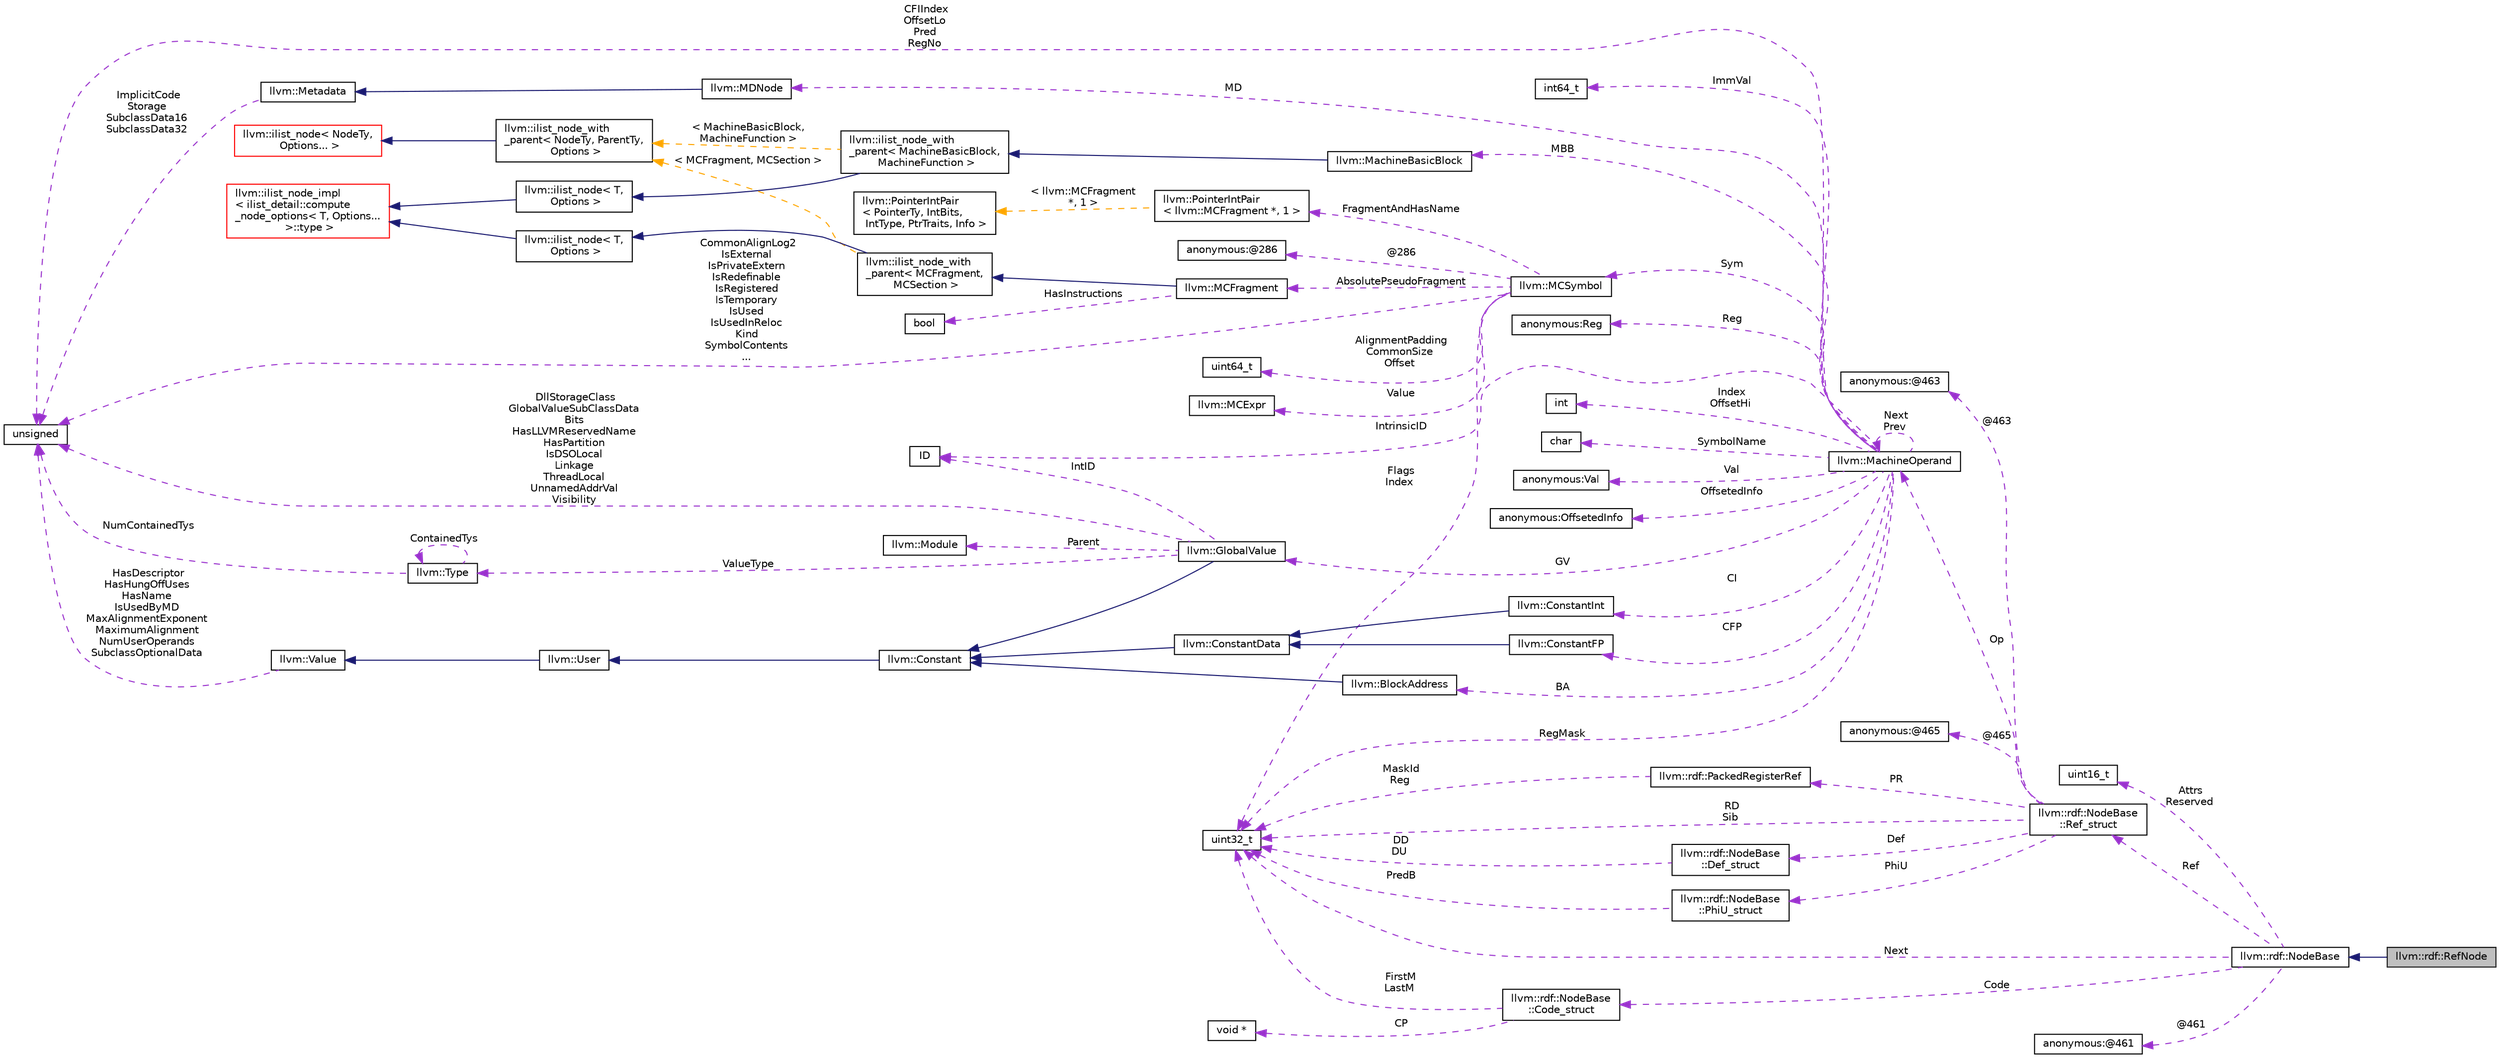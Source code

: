 digraph "llvm::rdf::RefNode"
{
 // LATEX_PDF_SIZE
  bgcolor="transparent";
  edge [fontname="Helvetica",fontsize="10",labelfontname="Helvetica",labelfontsize="10"];
  node [fontname="Helvetica",fontsize="10",shape="box"];
  rankdir="LR";
  Node1 [label="llvm::rdf::RefNode",height=0.2,width=0.4,color="black", fillcolor="grey75", style="filled", fontcolor="black",tooltip=" "];
  Node2 -> Node1 [dir="back",color="midnightblue",fontsize="10",style="solid",fontname="Helvetica"];
  Node2 [label="llvm::rdf::NodeBase",height=0.2,width=0.4,color="black",URL="$structllvm_1_1rdf_1_1NodeBase.html",tooltip=" "];
  Node3 -> Node2 [dir="back",color="darkorchid3",fontsize="10",style="dashed",label=" Attrs\nReserved" ,fontname="Helvetica"];
  Node3 [label="uint16_t",height=0.2,width=0.4,color="black",tooltip=" "];
  Node4 -> Node2 [dir="back",color="darkorchid3",fontsize="10",style="dashed",label=" Next" ,fontname="Helvetica"];
  Node4 [label="uint32_t",height=0.2,width=0.4,color="black",URL="$classuint32__t.html",tooltip=" "];
  Node5 -> Node2 [dir="back",color="darkorchid3",fontsize="10",style="dashed",label=" Ref" ,fontname="Helvetica"];
  Node5 [label="llvm::rdf::NodeBase\l::Ref_struct",height=0.2,width=0.4,color="black",URL="$structllvm_1_1rdf_1_1NodeBase_1_1Ref__struct.html",tooltip=" "];
  Node4 -> Node5 [dir="back",color="darkorchid3",fontsize="10",style="dashed",label=" RD\nSib" ,fontname="Helvetica"];
  Node6 -> Node5 [dir="back",color="darkorchid3",fontsize="10",style="dashed",label=" Def" ,fontname="Helvetica"];
  Node6 [label="llvm::rdf::NodeBase\l::Def_struct",height=0.2,width=0.4,color="black",URL="$structllvm_1_1rdf_1_1NodeBase_1_1Def__struct.html",tooltip=" "];
  Node4 -> Node6 [dir="back",color="darkorchid3",fontsize="10",style="dashed",label=" DD\nDU" ,fontname="Helvetica"];
  Node7 -> Node5 [dir="back",color="darkorchid3",fontsize="10",style="dashed",label=" PhiU" ,fontname="Helvetica"];
  Node7 [label="llvm::rdf::NodeBase\l::PhiU_struct",height=0.2,width=0.4,color="black",URL="$structllvm_1_1rdf_1_1NodeBase_1_1PhiU__struct.html",tooltip=" "];
  Node4 -> Node7 [dir="back",color="darkorchid3",fontsize="10",style="dashed",label=" PredB" ,fontname="Helvetica"];
  Node8 -> Node5 [dir="back",color="darkorchid3",fontsize="10",style="dashed",label=" @463" ,fontname="Helvetica"];
  Node8 [label="anonymous:@463",height=0.2,width=0.4,color="black",tooltip=" "];
  Node9 -> Node5 [dir="back",color="darkorchid3",fontsize="10",style="dashed",label=" Op" ,fontname="Helvetica"];
  Node9 [label="llvm::MachineOperand",height=0.2,width=0.4,color="black",URL="$classllvm_1_1MachineOperand.html",tooltip="MachineOperand class - Representation of each machine instruction operand."];
  Node10 -> Node9 [dir="back",color="darkorchid3",fontsize="10",style="dashed",label=" CFIIndex\nOffsetLo\nPred\nRegNo" ,fontname="Helvetica"];
  Node10 [label="unsigned",height=0.2,width=0.4,color="black",URL="$classunsigned.html",tooltip=" "];
  Node11 -> Node9 [dir="back",color="darkorchid3",fontsize="10",style="dashed",label=" MBB" ,fontname="Helvetica"];
  Node11 [label="llvm::MachineBasicBlock",height=0.2,width=0.4,color="black",URL="$classllvm_1_1MachineBasicBlock.html",tooltip=" "];
  Node12 -> Node11 [dir="back",color="midnightblue",fontsize="10",style="solid",fontname="Helvetica"];
  Node12 [label="llvm::ilist_node_with\l_parent\< MachineBasicBlock,\l MachineFunction \>",height=0.2,width=0.4,color="black",URL="$classllvm_1_1ilist__node__with__parent.html",tooltip=" "];
  Node13 -> Node12 [dir="back",color="midnightblue",fontsize="10",style="solid",fontname="Helvetica"];
  Node13 [label="llvm::ilist_node\< T,\l Options \>",height=0.2,width=0.4,color="black",URL="$classllvm_1_1ilist__node.html",tooltip=" "];
  Node14 -> Node13 [dir="back",color="midnightblue",fontsize="10",style="solid",fontname="Helvetica"];
  Node14 [label="llvm::ilist_node_impl\l\< ilist_detail::compute\l_node_options\< T, Options...\l \>::type \>",height=0.2,width=0.4,color="red",URL="$classllvm_1_1ilist__node__impl.html",tooltip=" "];
  Node17 -> Node12 [dir="back",color="orange",fontsize="10",style="dashed",label=" \< MachineBasicBlock,\l MachineFunction \>" ,fontname="Helvetica"];
  Node17 [label="llvm::ilist_node_with\l_parent\< NodeTy, ParentTy,\l Options \>",height=0.2,width=0.4,color="black",URL="$classllvm_1_1ilist__node__with__parent.html",tooltip="An ilist node that can access its parent list."];
  Node18 -> Node17 [dir="back",color="midnightblue",fontsize="10",style="solid",fontname="Helvetica"];
  Node18 [label="llvm::ilist_node\< NodeTy,\l Options... \>",height=0.2,width=0.4,color="red",URL="$classllvm_1_1ilist__node.html",tooltip=" "];
  Node21 -> Node9 [dir="back",color="darkorchid3",fontsize="10",style="dashed",label=" CFP" ,fontname="Helvetica"];
  Node21 [label="llvm::ConstantFP",height=0.2,width=0.4,color="black",URL="$classllvm_1_1ConstantFP.html",tooltip="ConstantFP - Floating Point Values [float, double]."];
  Node22 -> Node21 [dir="back",color="midnightblue",fontsize="10",style="solid",fontname="Helvetica"];
  Node22 [label="llvm::ConstantData",height=0.2,width=0.4,color="black",URL="$classllvm_1_1ConstantData.html",tooltip="Base class for constants with no operands."];
  Node23 -> Node22 [dir="back",color="midnightblue",fontsize="10",style="solid",fontname="Helvetica"];
  Node23 [label="llvm::Constant",height=0.2,width=0.4,color="black",URL="$classllvm_1_1Constant.html",tooltip="This is an important base class in LLVM."];
  Node24 -> Node23 [dir="back",color="midnightblue",fontsize="10",style="solid",fontname="Helvetica"];
  Node24 [label="llvm::User",height=0.2,width=0.4,color="black",URL="$classllvm_1_1User.html",tooltip=" "];
  Node25 -> Node24 [dir="back",color="midnightblue",fontsize="10",style="solid",fontname="Helvetica"];
  Node25 [label="llvm::Value",height=0.2,width=0.4,color="black",URL="$classllvm_1_1Value.html",tooltip="LLVM Value Representation."];
  Node10 -> Node25 [dir="back",color="darkorchid3",fontsize="10",style="dashed",label=" HasDescriptor\nHasHungOffUses\nHasName\nIsUsedByMD\nMaxAlignmentExponent\nMaximumAlignment\nNumUserOperands\nSubclassOptionalData" ,fontname="Helvetica"];
  Node26 -> Node9 [dir="back",color="darkorchid3",fontsize="10",style="dashed",label=" CI" ,fontname="Helvetica"];
  Node26 [label="llvm::ConstantInt",height=0.2,width=0.4,color="black",URL="$classllvm_1_1ConstantInt.html",tooltip="This is the shared class of boolean and integer constants."];
  Node22 -> Node26 [dir="back",color="midnightblue",fontsize="10",style="solid",fontname="Helvetica"];
  Node27 -> Node9 [dir="back",color="darkorchid3",fontsize="10",style="dashed",label=" ImmVal" ,fontname="Helvetica"];
  Node27 [label="int64_t",height=0.2,width=0.4,color="black",tooltip=" "];
  Node4 -> Node9 [dir="back",color="darkorchid3",fontsize="10",style="dashed",label=" RegMask" ,fontname="Helvetica"];
  Node28 -> Node9 [dir="back",color="darkorchid3",fontsize="10",style="dashed",label=" MD" ,fontname="Helvetica"];
  Node28 [label="llvm::MDNode",height=0.2,width=0.4,color="black",URL="$classllvm_1_1MDNode.html",tooltip="Metadata node."];
  Node29 -> Node28 [dir="back",color="midnightblue",fontsize="10",style="solid",fontname="Helvetica"];
  Node29 [label="llvm::Metadata",height=0.2,width=0.4,color="black",URL="$classllvm_1_1Metadata.html",tooltip="Root of the metadata hierarchy."];
  Node10 -> Node29 [dir="back",color="darkorchid3",fontsize="10",style="dashed",label=" ImplicitCode\nStorage\nSubclassData16\nSubclassData32" ,fontname="Helvetica"];
  Node30 -> Node9 [dir="back",color="darkorchid3",fontsize="10",style="dashed",label=" Sym" ,fontname="Helvetica"];
  Node30 [label="llvm::MCSymbol",height=0.2,width=0.4,color="black",URL="$classllvm_1_1MCSymbol.html",tooltip="MCSymbol - Instances of this class represent a symbol name in the MC file, and MCSymbols are created ..."];
  Node31 -> Node30 [dir="back",color="darkorchid3",fontsize="10",style="dashed",label=" AbsolutePseudoFragment" ,fontname="Helvetica"];
  Node31 [label="llvm::MCFragment",height=0.2,width=0.4,color="black",URL="$classllvm_1_1MCFragment.html",tooltip=" "];
  Node32 -> Node31 [dir="back",color="midnightblue",fontsize="10",style="solid",fontname="Helvetica"];
  Node32 [label="llvm::ilist_node_with\l_parent\< MCFragment,\l MCSection \>",height=0.2,width=0.4,color="black",URL="$classllvm_1_1ilist__node__with__parent.html",tooltip=" "];
  Node33 -> Node32 [dir="back",color="midnightblue",fontsize="10",style="solid",fontname="Helvetica"];
  Node33 [label="llvm::ilist_node\< T,\l Options \>",height=0.2,width=0.4,color="black",URL="$classllvm_1_1ilist__node.html",tooltip=" "];
  Node14 -> Node33 [dir="back",color="midnightblue",fontsize="10",style="solid",fontname="Helvetica"];
  Node17 -> Node32 [dir="back",color="orange",fontsize="10",style="dashed",label=" \< MCFragment, MCSection \>" ,fontname="Helvetica"];
  Node34 -> Node31 [dir="back",color="darkorchid3",fontsize="10",style="dashed",label=" HasInstructions" ,fontname="Helvetica"];
  Node34 [label="bool",height=0.2,width=0.4,color="black",URL="$classbool.html",tooltip=" "];
  Node35 -> Node30 [dir="back",color="darkorchid3",fontsize="10",style="dashed",label=" FragmentAndHasName" ,fontname="Helvetica"];
  Node35 [label="llvm::PointerIntPair\l\< llvm::MCFragment *, 1 \>",height=0.2,width=0.4,color="black",URL="$classllvm_1_1PointerIntPair.html",tooltip=" "];
  Node36 -> Node35 [dir="back",color="orange",fontsize="10",style="dashed",label=" \< llvm::MCFragment\l *, 1 \>" ,fontname="Helvetica"];
  Node36 [label="llvm::PointerIntPair\l\< PointerTy, IntBits,\l IntType, PtrTraits, Info \>",height=0.2,width=0.4,color="black",URL="$classllvm_1_1PointerIntPair.html",tooltip="PointerIntPair - This class implements a pair of a pointer and small integer."];
  Node10 -> Node30 [dir="back",color="darkorchid3",fontsize="10",style="dashed",label=" CommonAlignLog2\nIsExternal\nIsPrivateExtern\nIsRedefinable\nIsRegistered\nIsTemporary\nIsUsed\nIsUsedInReloc\nKind\nSymbolContents\n..." ,fontname="Helvetica"];
  Node4 -> Node30 [dir="back",color="darkorchid3",fontsize="10",style="dashed",label=" Flags\nIndex" ,fontname="Helvetica"];
  Node37 -> Node30 [dir="back",color="darkorchid3",fontsize="10",style="dashed",label=" AlignmentPadding\nCommonSize\nOffset" ,fontname="Helvetica"];
  Node37 [label="uint64_t",height=0.2,width=0.4,color="black",tooltip=" "];
  Node38 -> Node30 [dir="back",color="darkorchid3",fontsize="10",style="dashed",label=" Value" ,fontname="Helvetica"];
  Node38 [label="llvm::MCExpr",height=0.2,width=0.4,color="black",URL="$classllvm_1_1MCExpr.html",tooltip="Base class for the full range of assembler expressions which are needed for parsing."];
  Node39 -> Node30 [dir="back",color="darkorchid3",fontsize="10",style="dashed",label=" @286" ,fontname="Helvetica"];
  Node39 [label="anonymous:@286",height=0.2,width=0.4,color="black",tooltip=" "];
  Node40 -> Node9 [dir="back",color="darkorchid3",fontsize="10",style="dashed",label=" IntrinsicID" ,fontname="Helvetica"];
  Node40 [label="ID",height=0.2,width=0.4,color="black",tooltip=" "];
  Node9 -> Node9 [dir="back",color="darkorchid3",fontsize="10",style="dashed",label=" Next\nPrev" ,fontname="Helvetica"];
  Node41 -> Node9 [dir="back",color="darkorchid3",fontsize="10",style="dashed",label=" Reg" ,fontname="Helvetica"];
  Node41 [label="anonymous:Reg",height=0.2,width=0.4,color="black",tooltip=" "];
  Node42 -> Node9 [dir="back",color="darkorchid3",fontsize="10",style="dashed",label=" Index\nOffsetHi" ,fontname="Helvetica"];
  Node42 [label="int",height=0.2,width=0.4,color="black",tooltip=" "];
  Node43 -> Node9 [dir="back",color="darkorchid3",fontsize="10",style="dashed",label=" SymbolName" ,fontname="Helvetica"];
  Node43 [label="char",height=0.2,width=0.4,color="black",URL="$classchar.html",tooltip=" "];
  Node44 -> Node9 [dir="back",color="darkorchid3",fontsize="10",style="dashed",label=" GV" ,fontname="Helvetica"];
  Node44 [label="llvm::GlobalValue",height=0.2,width=0.4,color="black",URL="$classllvm_1_1GlobalValue.html",tooltip=" "];
  Node23 -> Node44 [dir="back",color="midnightblue",fontsize="10",style="solid",fontname="Helvetica"];
  Node45 -> Node44 [dir="back",color="darkorchid3",fontsize="10",style="dashed",label=" ValueType" ,fontname="Helvetica"];
  Node45 [label="llvm::Type",height=0.2,width=0.4,color="black",URL="$classllvm_1_1Type.html",tooltip="The instances of the Type class are immutable: once they are created, they are never changed."];
  Node10 -> Node45 [dir="back",color="darkorchid3",fontsize="10",style="dashed",label=" NumContainedTys" ,fontname="Helvetica"];
  Node45 -> Node45 [dir="back",color="darkorchid3",fontsize="10",style="dashed",label=" ContainedTys" ,fontname="Helvetica"];
  Node10 -> Node44 [dir="back",color="darkorchid3",fontsize="10",style="dashed",label=" DllStorageClass\nGlobalValueSubClassData\lBits\nHasLLVMReservedName\nHasPartition\nIsDSOLocal\nLinkage\nThreadLocal\nUnnamedAddrVal\nVisibility" ,fontname="Helvetica"];
  Node40 -> Node44 [dir="back",color="darkorchid3",fontsize="10",style="dashed",label=" IntID" ,fontname="Helvetica"];
  Node46 -> Node44 [dir="back",color="darkorchid3",fontsize="10",style="dashed",label=" Parent" ,fontname="Helvetica"];
  Node46 [label="llvm::Module",height=0.2,width=0.4,color="black",URL="$classllvm_1_1Module.html",tooltip="A Module instance is used to store all the information related to an LLVM module."];
  Node47 -> Node9 [dir="back",color="darkorchid3",fontsize="10",style="dashed",label=" BA" ,fontname="Helvetica"];
  Node47 [label="llvm::BlockAddress",height=0.2,width=0.4,color="black",URL="$classllvm_1_1BlockAddress.html",tooltip="The address of a basic block."];
  Node23 -> Node47 [dir="back",color="midnightblue",fontsize="10",style="solid",fontname="Helvetica"];
  Node48 -> Node9 [dir="back",color="darkorchid3",fontsize="10",style="dashed",label=" Val" ,fontname="Helvetica"];
  Node48 [label="anonymous:Val",height=0.2,width=0.4,color="black",tooltip=" "];
  Node49 -> Node9 [dir="back",color="darkorchid3",fontsize="10",style="dashed",label=" OffsetedInfo" ,fontname="Helvetica"];
  Node49 [label="anonymous:OffsetedInfo",height=0.2,width=0.4,color="black",tooltip=" "];
  Node50 -> Node5 [dir="back",color="darkorchid3",fontsize="10",style="dashed",label=" PR" ,fontname="Helvetica"];
  Node50 [label="llvm::rdf::PackedRegisterRef",height=0.2,width=0.4,color="black",URL="$structllvm_1_1rdf_1_1PackedRegisterRef.html",tooltip=" "];
  Node4 -> Node50 [dir="back",color="darkorchid3",fontsize="10",style="dashed",label=" MaskId\nReg" ,fontname="Helvetica"];
  Node51 -> Node5 [dir="back",color="darkorchid3",fontsize="10",style="dashed",label=" @465" ,fontname="Helvetica"];
  Node51 [label="anonymous:@465",height=0.2,width=0.4,color="black",tooltip=" "];
  Node52 -> Node2 [dir="back",color="darkorchid3",fontsize="10",style="dashed",label=" Code" ,fontname="Helvetica"];
  Node52 [label="llvm::rdf::NodeBase\l::Code_struct",height=0.2,width=0.4,color="black",URL="$structllvm_1_1rdf_1_1NodeBase_1_1Code__struct.html",tooltip=" "];
  Node53 -> Node52 [dir="back",color="darkorchid3",fontsize="10",style="dashed",label=" CP" ,fontname="Helvetica"];
  Node53 [label="void *",height=0.2,width=0.4,color="black",tooltip=" "];
  Node4 -> Node52 [dir="back",color="darkorchid3",fontsize="10",style="dashed",label=" FirstM\nLastM" ,fontname="Helvetica"];
  Node54 -> Node2 [dir="back",color="darkorchid3",fontsize="10",style="dashed",label=" @461" ,fontname="Helvetica"];
  Node54 [label="anonymous:@461",height=0.2,width=0.4,color="black",tooltip=" "];
}
